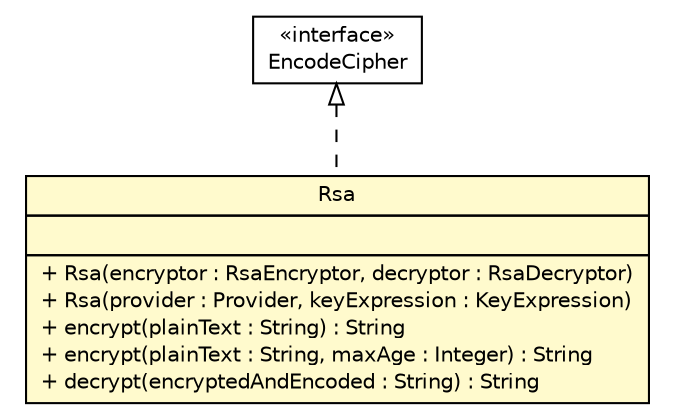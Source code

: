 #!/usr/local/bin/dot
#
# Class diagram 
# Generated by UMLGraph version R5_6-24-gf6e263 (http://www.umlgraph.org/)
#

digraph G {
	edge [fontname="Helvetica",fontsize=10,labelfontname="Helvetica",labelfontsize=10];
	node [fontname="Helvetica",fontsize=10,shape=plaintext];
	nodesep=0.25;
	ranksep=0.5;
	// com.yirendai.oss.lib.common.crypto.EncodeCipher
	c5402 [label=<<table title="com.yirendai.oss.lib.common.crypto.EncodeCipher" border="0" cellborder="1" cellspacing="0" cellpadding="2" port="p" href="./EncodeCipher.html">
		<tr><td><table border="0" cellspacing="0" cellpadding="1">
<tr><td align="center" balign="center"> &#171;interface&#187; </td></tr>
<tr><td align="center" balign="center"> EncodeCipher </td></tr>
		</table></td></tr>
		</table>>, URL="./EncodeCipher.html", fontname="Helvetica", fontcolor="black", fontsize=10.0];
	// com.yirendai.oss.lib.common.crypto.Rsa
	c5403 [label=<<table title="com.yirendai.oss.lib.common.crypto.Rsa" border="0" cellborder="1" cellspacing="0" cellpadding="2" port="p" bgcolor="lemonChiffon" href="./Rsa.html">
		<tr><td><table border="0" cellspacing="0" cellpadding="1">
<tr><td align="center" balign="center"> Rsa </td></tr>
		</table></td></tr>
		<tr><td><table border="0" cellspacing="0" cellpadding="1">
<tr><td align="left" balign="left">  </td></tr>
		</table></td></tr>
		<tr><td><table border="0" cellspacing="0" cellpadding="1">
<tr><td align="left" balign="left"> + Rsa(encryptor : RsaEncryptor, decryptor : RsaDecryptor) </td></tr>
<tr><td align="left" balign="left"> + Rsa(provider : Provider, keyExpression : KeyExpression) </td></tr>
<tr><td align="left" balign="left"> + encrypt(plainText : String) : String </td></tr>
<tr><td align="left" balign="left"> + encrypt(plainText : String, maxAge : Integer) : String </td></tr>
<tr><td align="left" balign="left"> + decrypt(encryptedAndEncoded : String) : String </td></tr>
		</table></td></tr>
		</table>>, URL="./Rsa.html", fontname="Helvetica", fontcolor="black", fontsize=10.0];
	//com.yirendai.oss.lib.common.crypto.Rsa implements com.yirendai.oss.lib.common.crypto.EncodeCipher
	c5402:p -> c5403:p [dir=back,arrowtail=empty,style=dashed];
}

